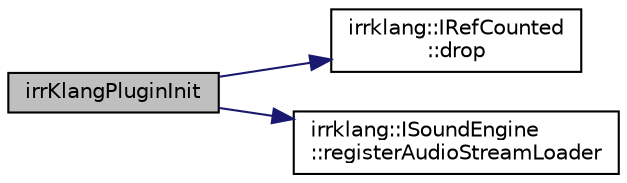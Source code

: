 digraph "irrKlangPluginInit"
{
  bgcolor="transparent";
  edge [fontname="Helvetica",fontsize="10",labelfontname="Helvetica",labelfontsize="10"];
  node [fontname="Helvetica",fontsize="10",shape=record];
  rankdir="LR";
  Node1 [label="irrKlangPluginInit",height=0.2,width=0.4,color="black", fillcolor="grey75", style="filled", fontcolor="black"];
  Node1 -> Node2 [color="midnightblue",fontsize="10",style="solid",fontname="Helvetica"];
  Node2 [label="irrklang::IRefCounted\l::drop",height=0.2,width=0.4,color="black",URL="$classirrklang_1_1IRefCounted.html#a869fe3adc6e49e8da105e95837a565b1",tooltip="When you receive an object in irrKlang (for example an ISound using play2D() or play3D()), and you no longer need the object, you have to call drop(). "];
  Node1 -> Node3 [color="midnightblue",fontsize="10",style="solid",fontname="Helvetica"];
  Node3 [label="irrklang::ISoundEngine\l::registerAudioStreamLoader",height=0.2,width=0.4,color="black",URL="$classirrklang_1_1ISoundEngine.html#a6cb64f878a5355454c7197276127a7c9",tooltip="Registers a new audio stream loader in the sound engine. "];
}
